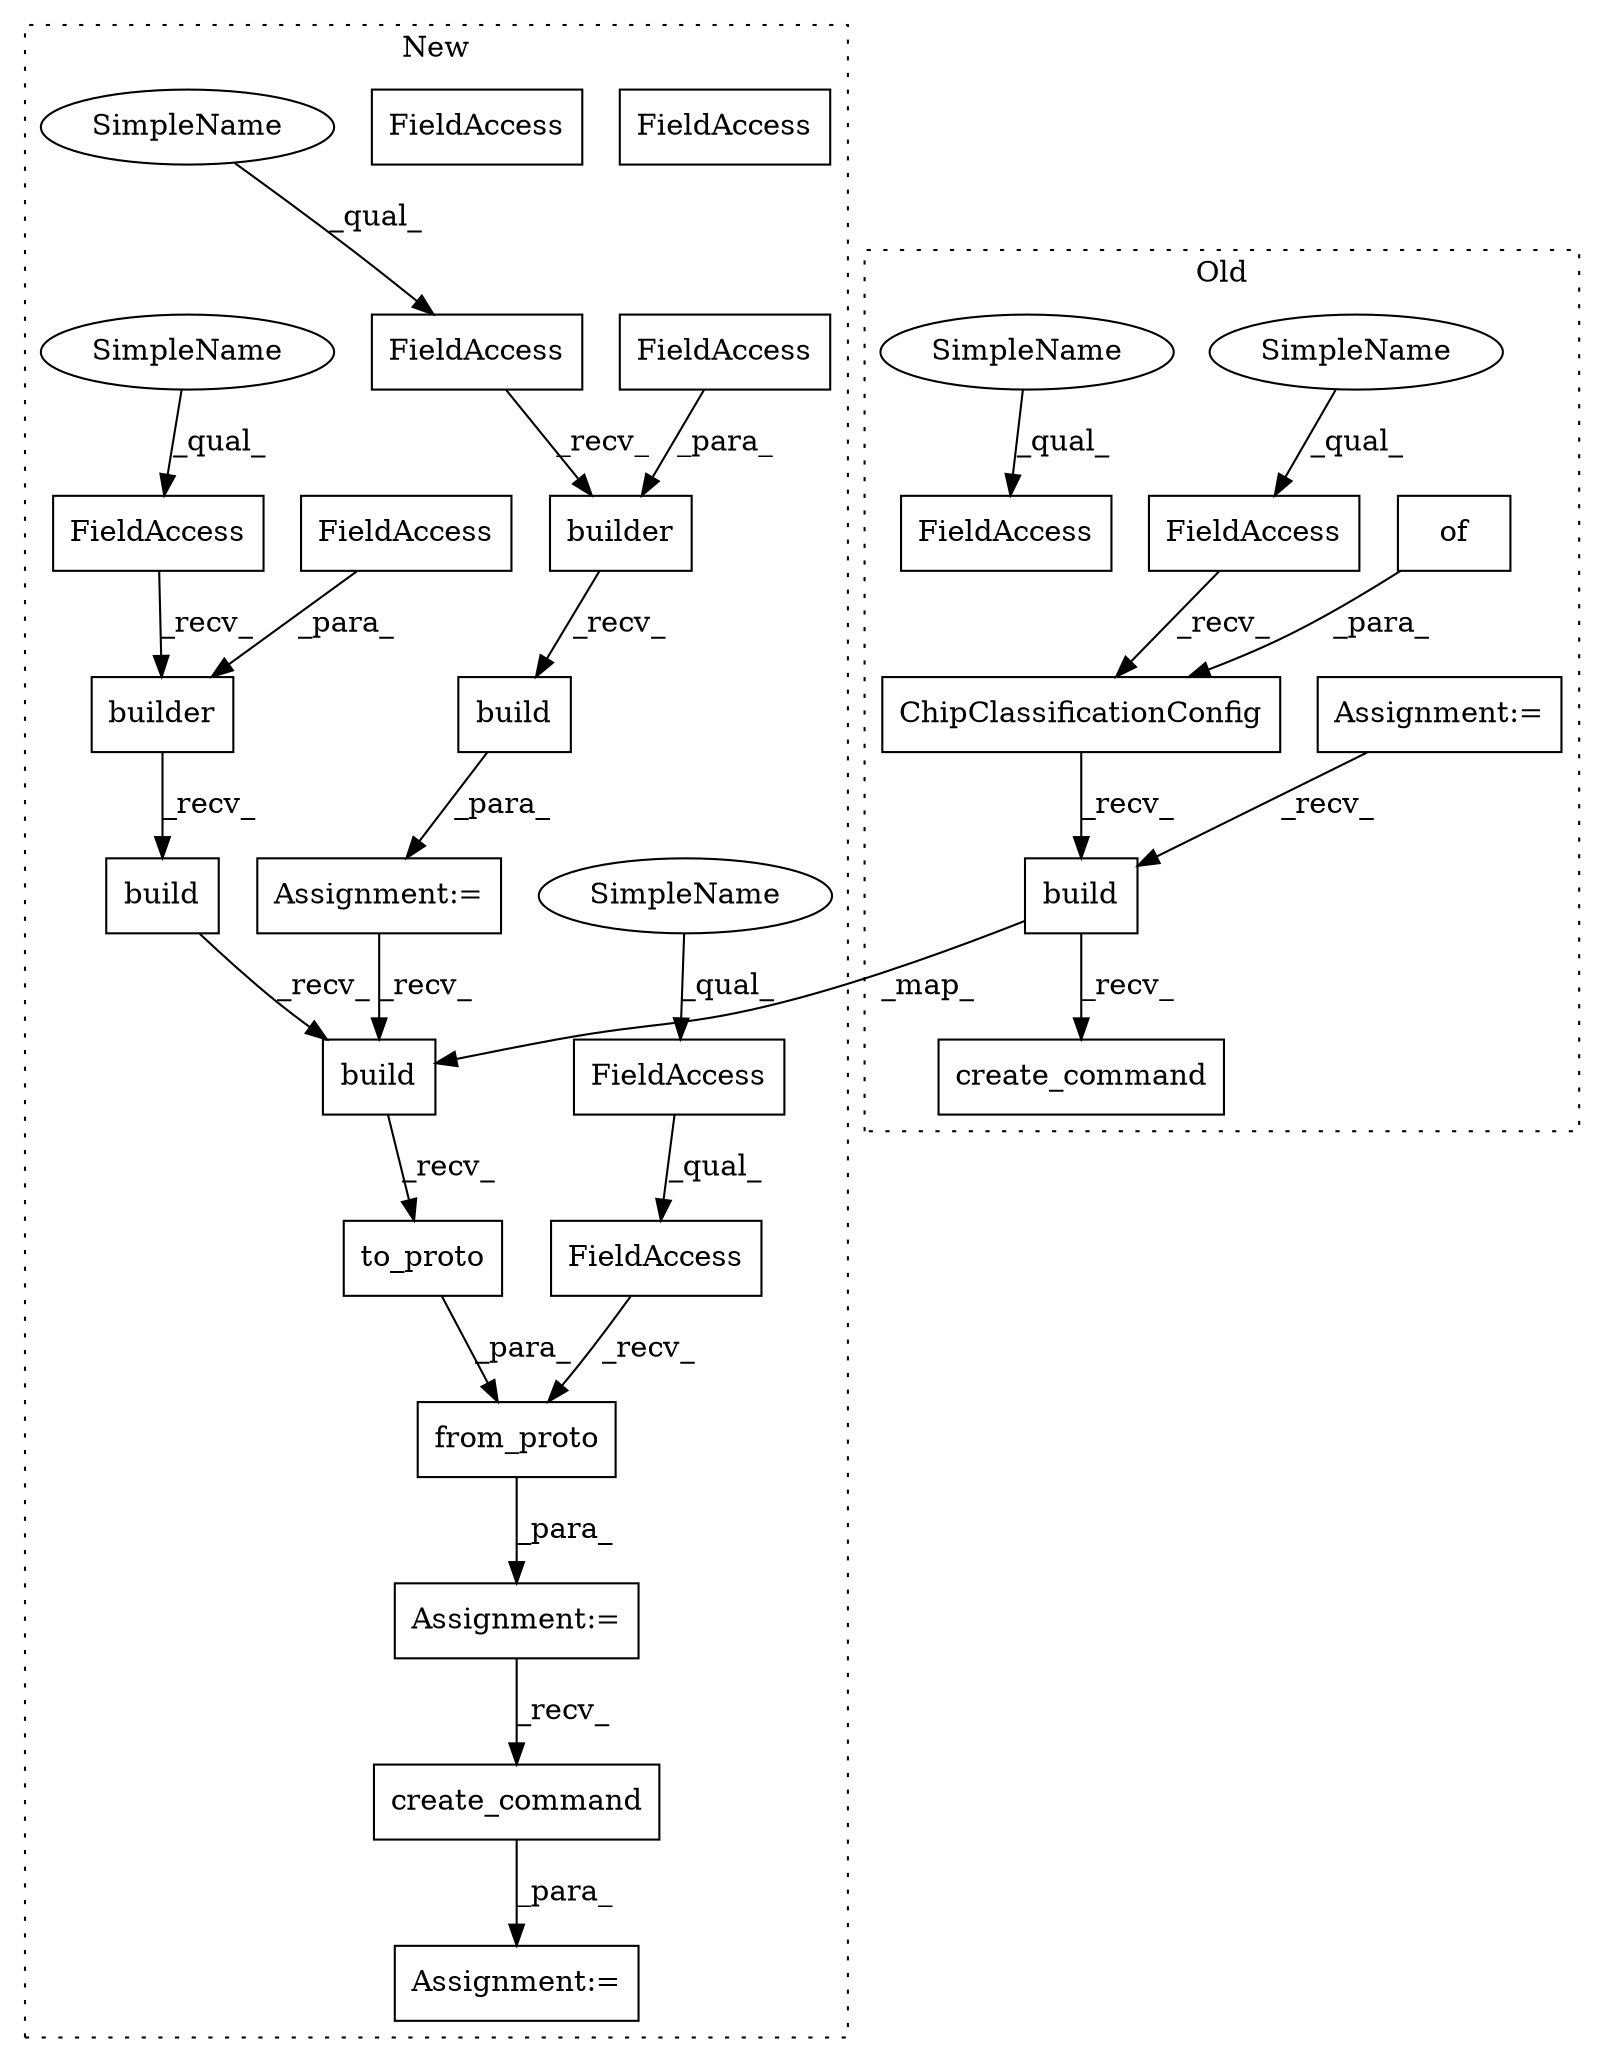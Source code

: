 digraph G {
subgraph cluster0 {
1 [label="ChipClassificationConfig" a="32" s="639,672" l="25,1" shape="box"];
4 [label="create_command" a="32" s="1505" l="16" shape="box"];
7 [label="FieldAccess" a="22" s="621" l="17" shape="box"];
10 [label="of" a="32" s="668" l="4" shape="box"];
16 [label="build" a="32" s="1497" l="7" shape="box"];
18 [label="FieldAccess" a="22" s="1285" l="23" shape="box"];
24 [label="Assignment:=" a="7" s="1189" l="1" shape="box"];
30 [label="SimpleName" a="42" s="621" l="12" shape="ellipse"];
31 [label="SimpleName" a="42" s="1285" l="12" shape="ellipse"];
label = "Old";
style="dotted";
}
subgraph cluster1 {
2 [label="build" a="32" s="532" l="7" shape="box"];
3 [label="create_command" a="32" s="1409" l="16" shape="box"];
5 [label="from_proto" a="32" s="1357,1387" l="11,1" shape="box"];
6 [label="FieldAccess" a="22" s="1322" l="34" shape="box"];
8 [label="FieldAccess" a="22" s="1322" l="20" shape="box"];
9 [label="FieldAccess" a="22" s="478" l="23" shape="box"];
11 [label="builder" a="32" s="502,530" l="8,1" shape="box"];
12 [label="FieldAccess" a="22" s="510" l="20" shape="box"];
13 [label="to_proto" a="32" s="1377" l="10" shape="box"];
14 [label="Assignment:=" a="7" s="1321" l="1" shape="box"];
15 [label="Assignment:=" a="7" s="1399" l="1" shape="box"];
17 [label="build" a="32" s="1298" l="7" shape="box"];
19 [label="FieldAccess" a="22" s="1064" l="28" shape="box"];
20 [label="build" a="32" s="1128" l="7" shape="box"];
21 [label="builder" a="32" s="1093,1126" l="8,1" shape="box"];
22 [label="FieldAccess" a="22" s="1101" l="25" shape="box"];
23 [label="Assignment:=" a="7" s="1063" l="1" shape="box"];
25 [label="FieldAccess" a="22" s="510" l="20" shape="box"];
26 [label="SimpleName" a="42" s="1322" l="12" shape="ellipse"];
27 [label="SimpleName" a="42" s="1064" l="12" shape="ellipse"];
28 [label="SimpleName" a="42" s="478" l="12" shape="ellipse"];
29 [label="FieldAccess" a="22" s="1101" l="25" shape="box"];
label = "New";
style="dotted";
}
1 -> 16 [label="_recv_"];
2 -> 17 [label="_recv_"];
3 -> 15 [label="_para_"];
5 -> 14 [label="_para_"];
6 -> 5 [label="_recv_"];
7 -> 1 [label="_recv_"];
8 -> 6 [label="_qual_"];
9 -> 11 [label="_recv_"];
10 -> 1 [label="_para_"];
11 -> 2 [label="_recv_"];
13 -> 5 [label="_para_"];
14 -> 3 [label="_recv_"];
16 -> 4 [label="_recv_"];
16 -> 17 [label="_map_"];
17 -> 13 [label="_recv_"];
19 -> 21 [label="_recv_"];
20 -> 23 [label="_para_"];
21 -> 20 [label="_recv_"];
23 -> 17 [label="_recv_"];
24 -> 16 [label="_recv_"];
25 -> 11 [label="_para_"];
26 -> 8 [label="_qual_"];
27 -> 19 [label="_qual_"];
28 -> 9 [label="_qual_"];
29 -> 21 [label="_para_"];
30 -> 7 [label="_qual_"];
31 -> 18 [label="_qual_"];
}